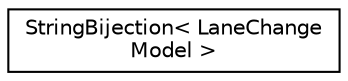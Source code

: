 digraph "Graphical Class Hierarchy"
{
  edge [fontname="Helvetica",fontsize="10",labelfontname="Helvetica",labelfontsize="10"];
  node [fontname="Helvetica",fontsize="10",shape=record];
  rankdir="LR";
  Node0 [label="StringBijection\< LaneChange\lModel \>",height=0.2,width=0.4,color="black", fillcolor="white", style="filled",URL="$d5/d41/class_string_bijection.html"];
}

